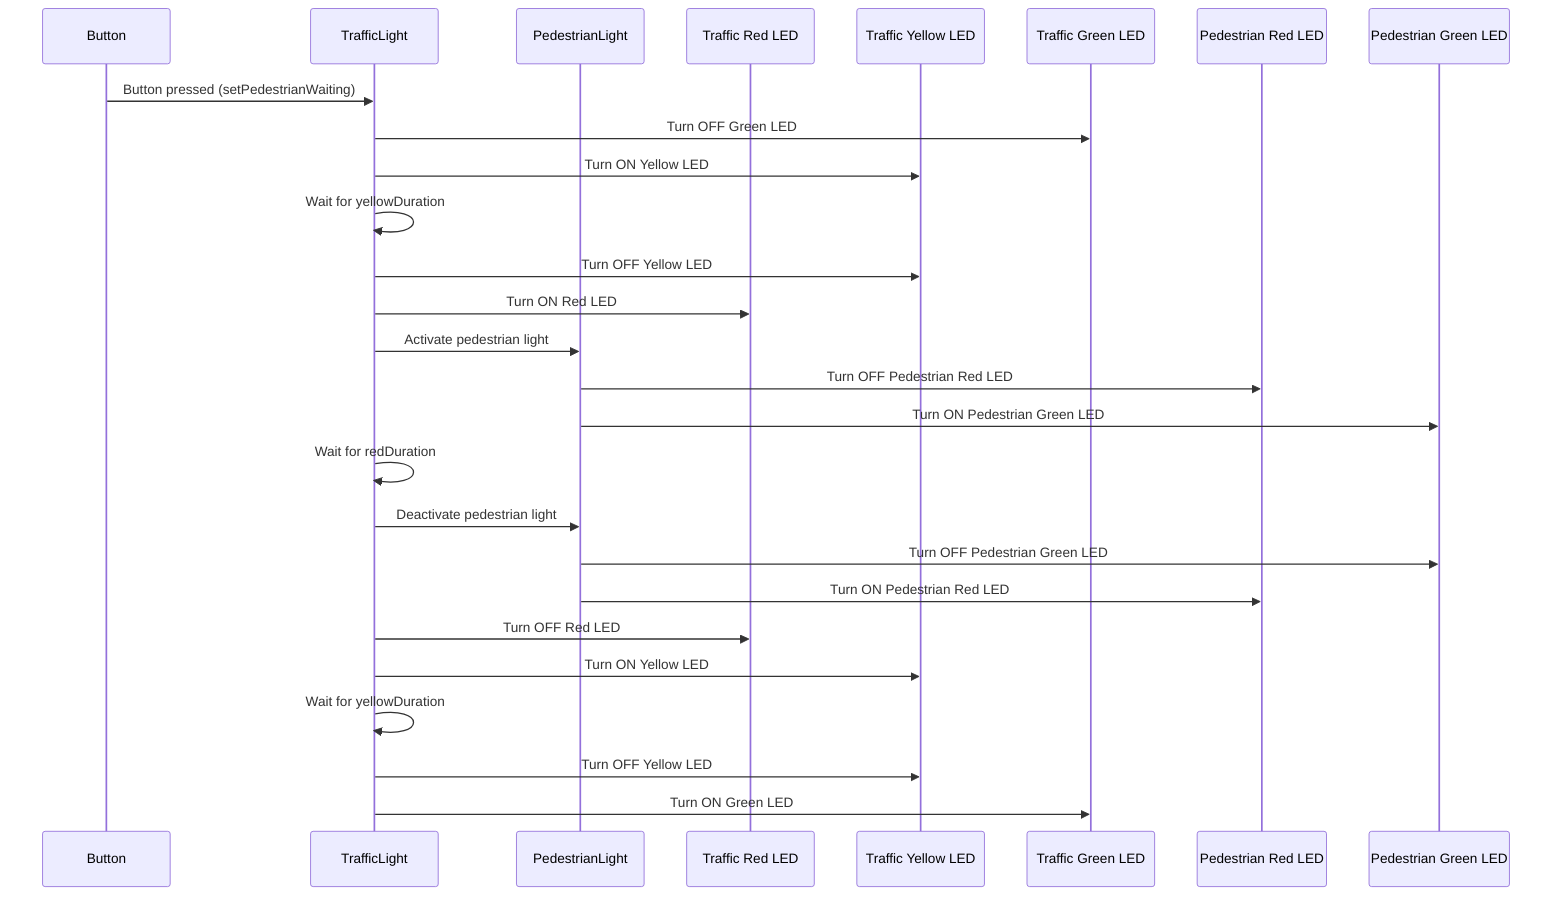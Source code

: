 sequenceDiagram
    participant Button
    participant TrafficLight
    participant PedestrianLight
    participant LEDRed as Traffic Red LED
    participant LEDYellow as Traffic Yellow LED
    participant LEDGreen as Traffic Green LED
    participant PedRed as Pedestrian Red LED
    participant PedGreen as Pedestrian Green LED

    Button->>TrafficLight: Button pressed (setPedestrianWaiting)
    TrafficLight->>LEDGreen: Turn OFF Green LED
    TrafficLight->>LEDYellow: Turn ON Yellow LED
    TrafficLight->>TrafficLight: Wait for yellowDuration
    TrafficLight->>LEDYellow: Turn OFF Yellow LED
    TrafficLight->>LEDRed: Turn ON Red LED
    TrafficLight->>PedestrianLight: Activate pedestrian light
    PedestrianLight->>PedRed: Turn OFF Pedestrian Red LED
    PedestrianLight->>PedGreen: Turn ON Pedestrian Green LED
    TrafficLight->>TrafficLight: Wait for redDuration
    TrafficLight->>PedestrianLight: Deactivate pedestrian light
    PedestrianLight->>PedGreen: Turn OFF Pedestrian Green LED
    PedestrianLight->>PedRed: Turn ON Pedestrian Red LED
    TrafficLight->>LEDRed: Turn OFF Red LED
    TrafficLight->>LEDYellow: Turn ON Yellow LED
    TrafficLight->>TrafficLight: Wait for yellowDuration
    TrafficLight->>LEDYellow: Turn OFF Yellow LED
    TrafficLight->>LEDGreen: Turn ON Green LED